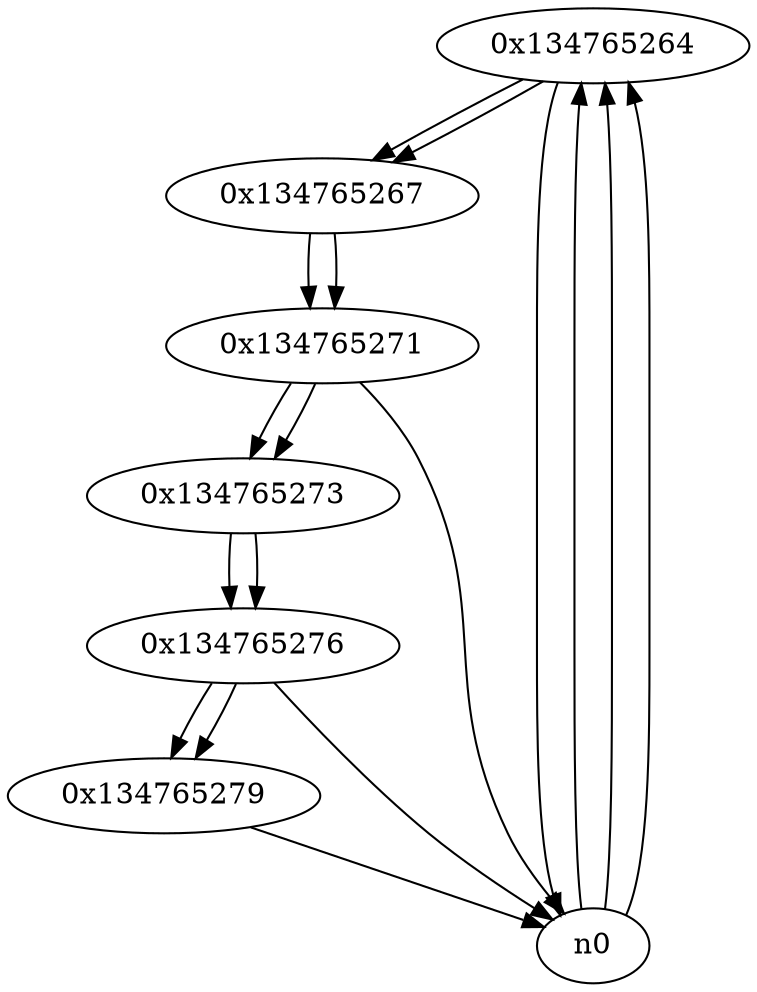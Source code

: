 digraph G{
/* nodes */
  n1 [label="0x134765264"]
  n2 [label="0x134765267"]
  n3 [label="0x134765271"]
  n4 [label="0x134765273"]
  n5 [label="0x134765276"]
  n6 [label="0x134765279"]
/* edges */
n1 -> n2;
n1 -> n0;
n0 -> n1;
n0 -> n1;
n0 -> n1;
n2 -> n3;
n1 -> n2;
n3 -> n0;
n3 -> n4;
n2 -> n3;
n4 -> n5;
n3 -> n4;
n5 -> n6;
n5 -> n0;
n4 -> n5;
n6 -> n0;
n5 -> n6;
}
